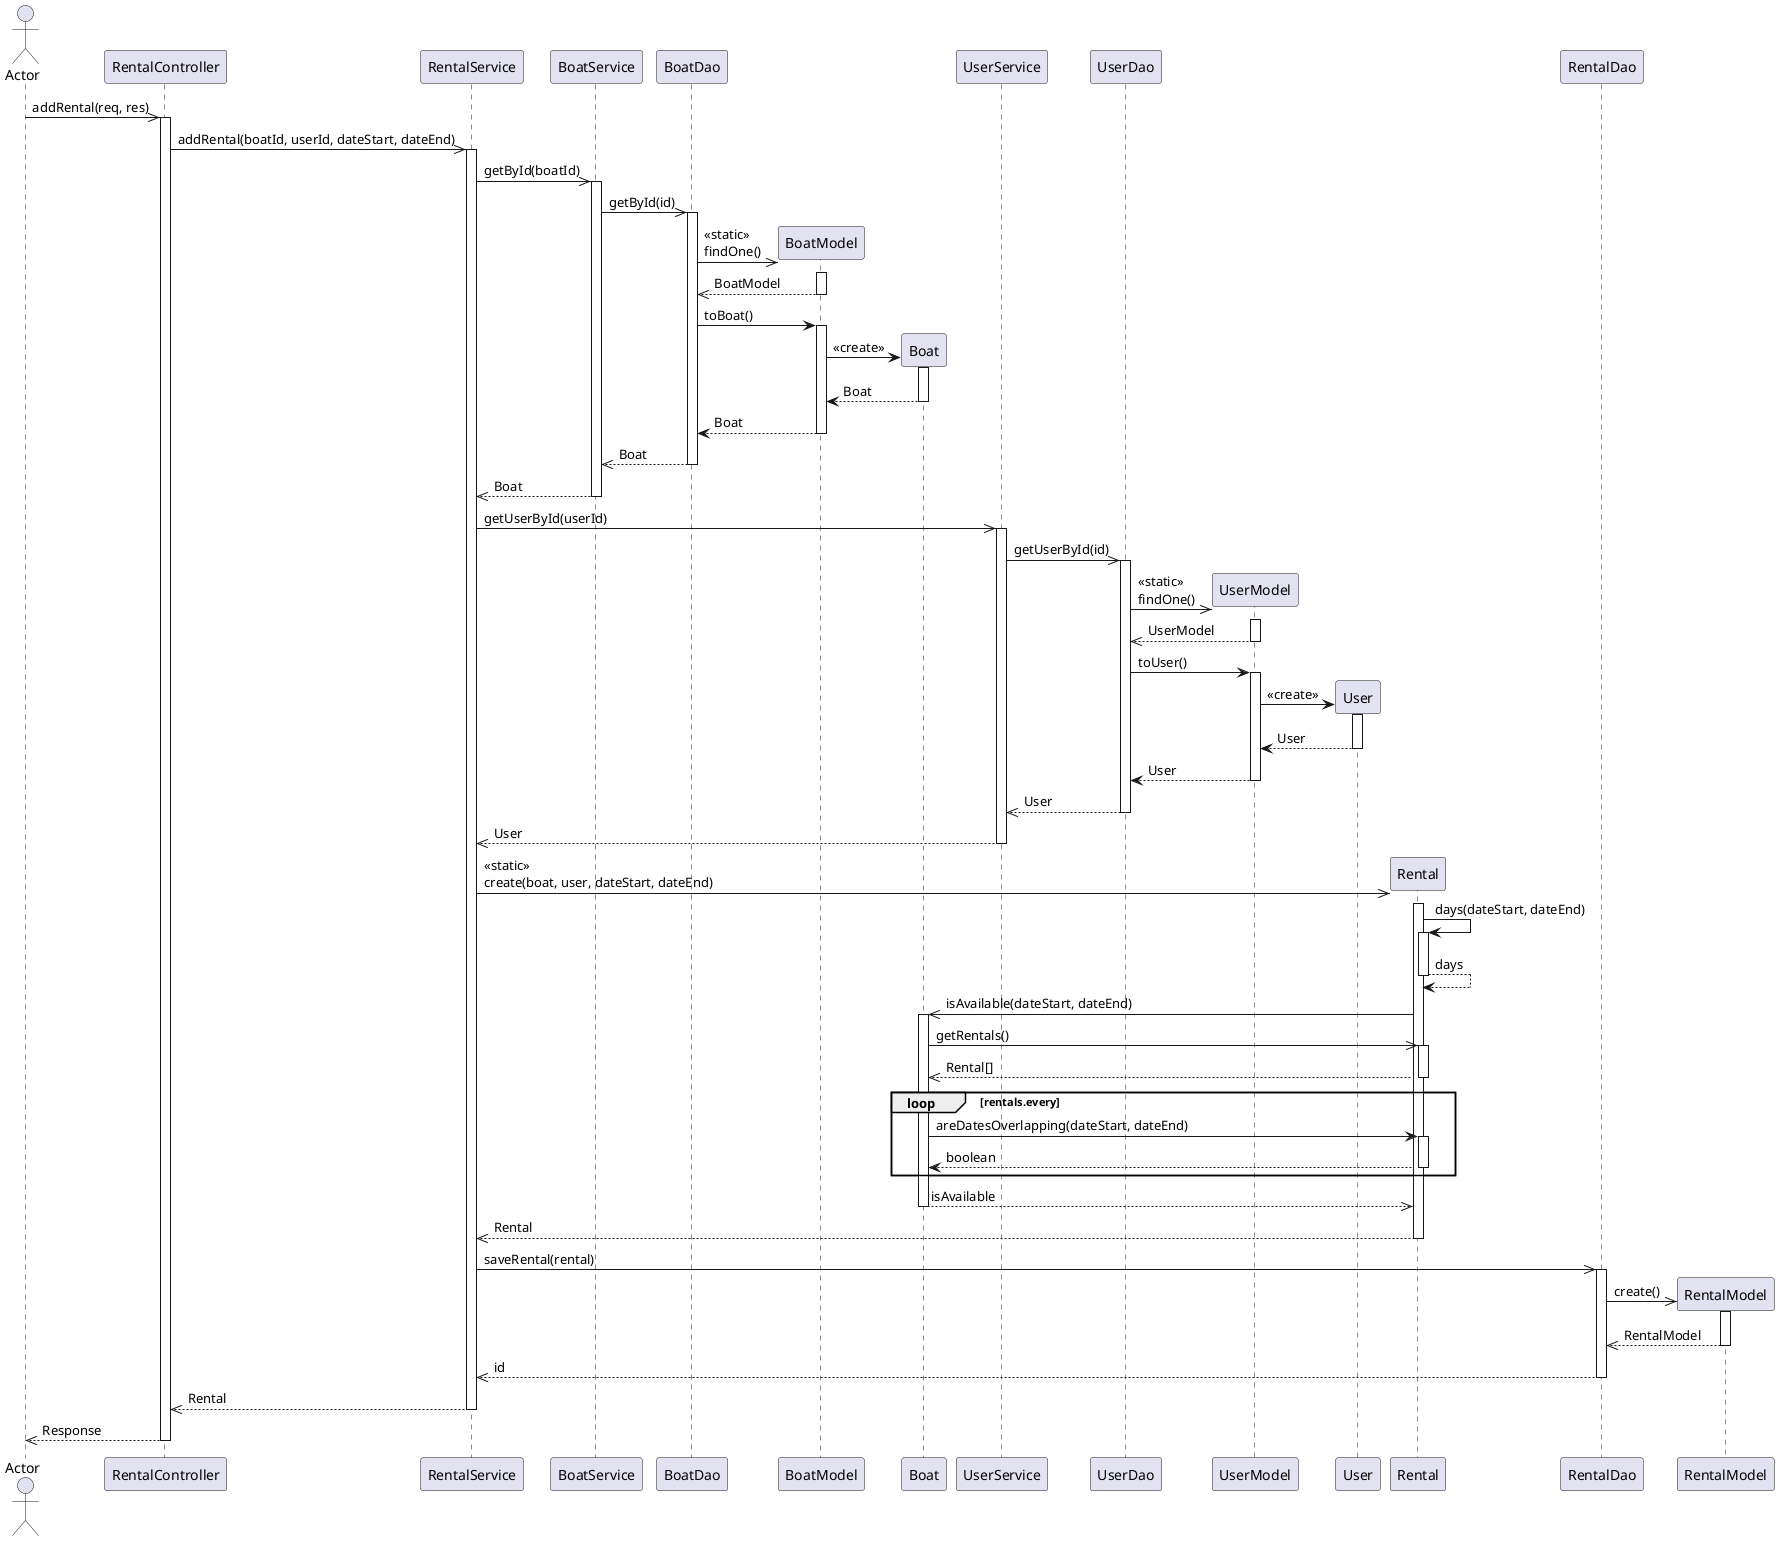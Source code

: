 @startuml PlantUML Sequence Diagram - AddRental - Stef Korporaal
autoactivate on

actor Actor

Actor ->> RentalController : addRental(req, res)

RentalController ->> RentalService : addRental(boatId, userId, dateStart, dateEnd)

RentalService ->> BoatService : getById(boatId)

BoatService ->> BoatDao : getById(id)

create BoatModel
BoatDao ->> BoatModel : <<static>>\nfindOne()
return BoatModel

BoatDao -> BoatModel : toBoat()

create Boat
BoatModel -> Boat : <<create>>
return Boat

return Boat

return Boat

return Boat

RentalService ->> UserService : getUserById(userId)

UserService ->> UserDao : getUserById(id)

create UserModel
UserDao ->> UserModel : <<static>>\nfindOne()

return UserModel

UserDao -> UserModel : toUser()

create User
UserModel -> User : <<create>>
return User

return User

return User

return User

create Rental
RentalService ->> Rental : <<static>>\ncreate(boat, user, dateStart, dateEnd)

Rental -> Rental : days(dateStart, dateEnd)

return days

Rental ->> Boat : isAvailable(dateStart, dateEnd)

Boat ->> Rental : getRentals()

return Rental[]

loop rentals.every
    Boat -> Rental : areDatesOverlapping(dateStart, dateEnd)
    return boolean
end

return isAvailable

return Rental

RentalService ->> RentalDao : saveRental(rental)

create RentalModel
RentalDao ->> RentalModel : create()

return RentalModel

return id

return Rental

return Response





@enduml
